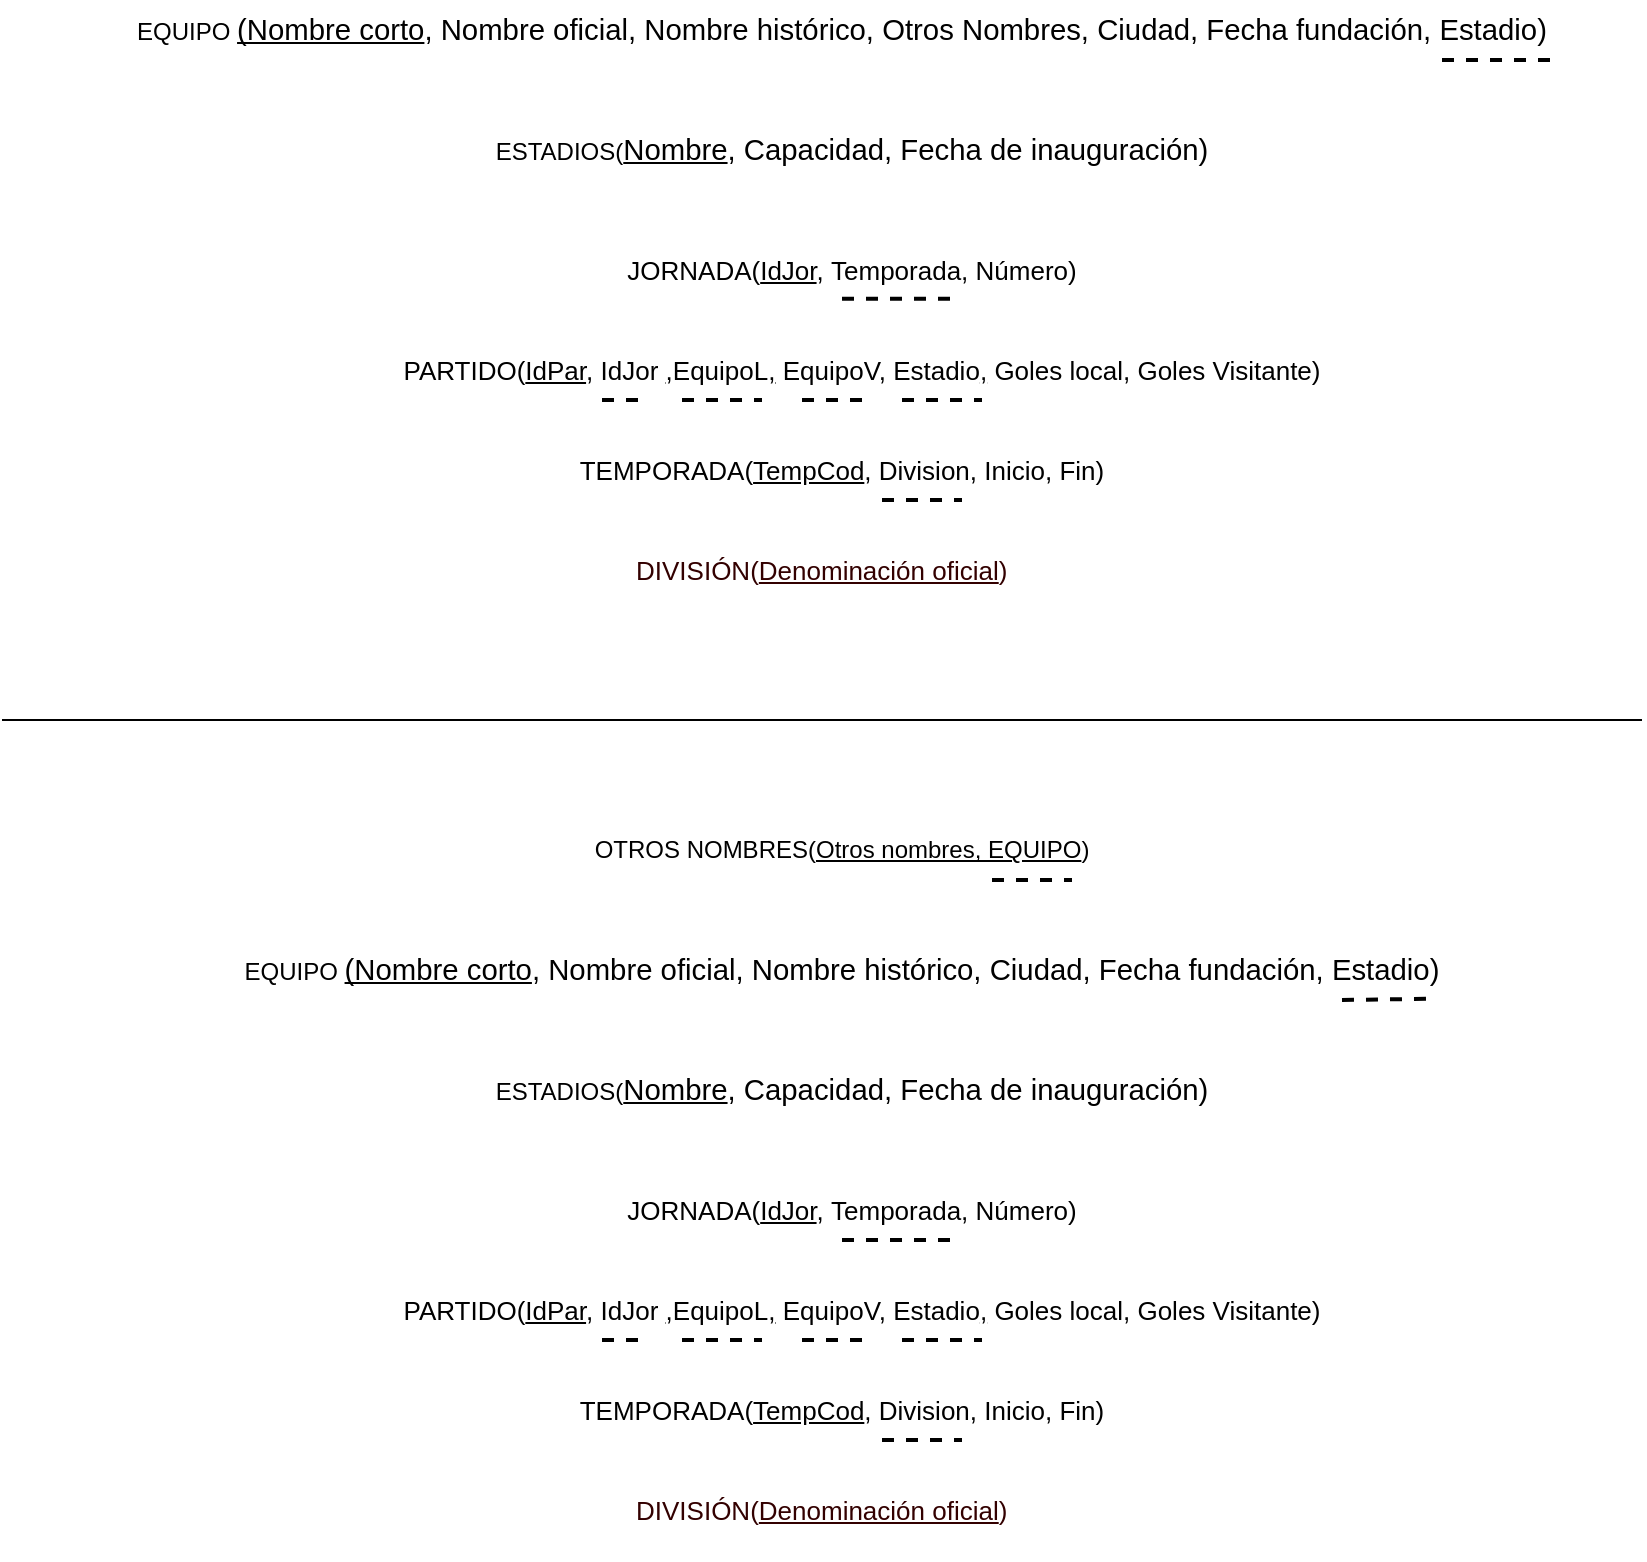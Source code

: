 <mxfile version="21.0.6" type="github">
  <diagram name="Página-1" id="zQrOjAx_i28fqeZbg2pH">
    <mxGraphModel dx="2210" dy="-1564" grid="1" gridSize="10" guides="1" tooltips="1" connect="1" arrows="1" fold="1" page="1" pageScale="1" pageWidth="827" pageHeight="1169" math="0" shadow="0">
      <root>
        <mxCell id="0" />
        <mxCell id="1" parent="0" />
        <mxCell id="1gikc7E1U_suuXp8IC54-1" value="EQUIPO &lt;span style=&quot;font-size: 11pt; font-family: Arial; color: rgb(0, 0, 0); background-color: transparent; font-weight: 400; font-style: normal; font-variant: normal; text-decoration: underline; text-decoration-skip-ink: none; vertical-align: baseline;&quot;&gt;(Nombre corto&lt;/span&gt;&lt;span style=&quot;font-size: 11pt; font-family: Arial; background-color: transparent; font-weight: 400; font-style: normal; font-variant-ligatures: normal; font-variant-numeric: normal; font-variant-caps: normal; font-variant-alternates: normal; font-variant-east-asian: normal; font-variant-position: normal; text-decoration: none; vertical-align: baseline;&quot;&gt;, Nombre oficial, Nombre histórico, Otros Nombres, Ciudad, Fecha fundación, &lt;font&gt;Estadio&lt;/font&gt;)&lt;/span&gt;" style="text;html=1;strokeColor=none;fillColor=none;align=center;verticalAlign=middle;whiteSpace=wrap;rounded=0;" vertex="1" parent="1">
          <mxGeometry x="-140" y="2610" width="740" height="30" as="geometry" />
        </mxCell>
        <mxCell id="1gikc7E1U_suuXp8IC54-3" value="&lt;p id=&quot;docs-internal-guid-b29137fc-7fff-e210-7a7c-c94be5e26367&quot; style=&quot;line-height: 1.38; margin-top: 0pt; margin-bottom: 0pt; font-size: 13px;&quot; dir=&quot;ltr&quot;&gt;&lt;font style=&quot;font-size: 13px;&quot;&gt;PARTIDO(&lt;u&gt;IdPar&lt;/u&gt;,&amp;nbsp;IdJor&amp;nbsp;&lt;u&gt;,&lt;/u&gt;EquipoL&lt;u&gt;,&lt;/u&gt; EquipoV&lt;/font&gt;&lt;font style=&quot;font-size: 13px;&quot;&gt;, &lt;/font&gt;&lt;font style=&quot;font-size: 13px;&quot;&gt;Estadio&lt;u&gt;,&lt;/u&gt; &lt;/font&gt;&lt;font style=&quot;font-size: 13px;&quot;&gt;Goles local, Goles Visitante)&lt;/font&gt;&lt;/p&gt;&lt;p id=&quot;docs-internal-guid-ae7be185-7fff-9508-fb25-8bbcf56c84a8&quot; style=&quot;line-height: 1.38; margin-top: 0pt; margin-bottom: 0pt; font-size: 13px;&quot; dir=&quot;ltr&quot;&gt;&lt;/p&gt;" style="text;html=1;strokeColor=none;fillColor=none;align=center;verticalAlign=middle;whiteSpace=wrap;rounded=0;" vertex="1" parent="1">
          <mxGeometry x="-130" y="2780" width="740" height="30" as="geometry" />
        </mxCell>
        <mxCell id="1gikc7E1U_suuXp8IC54-4" value="&lt;p id=&quot;docs-internal-guid-ae7be185-7fff-9508-fb25-8bbcf56c84a8&quot; style=&quot;line-height:1.38;margin-top:0pt;margin-bottom:0pt;&quot; dir=&quot;ltr&quot;&gt;ESTADIOS(&lt;span style=&quot;font-size: 11pt; font-family: Arial; color: rgb(0, 0, 0); background-color: transparent; font-weight: 400; font-style: normal; font-variant: normal; text-decoration: underline; text-decoration-skip-ink: none; vertical-align: baseline;&quot;&gt;Nombre&lt;/span&gt;&lt;span style=&quot;font-size: 11pt; font-family: Arial; color: rgb(0, 0, 0); background-color: transparent; font-weight: 400; font-style: normal; font-variant: normal; text-decoration: none; vertical-align: baseline;&quot;&gt;, Capacidad, Fecha de inauguración)&lt;/span&gt;&lt;/p&gt;" style="text;html=1;strokeColor=none;fillColor=none;align=center;verticalAlign=middle;whiteSpace=wrap;rounded=0;" vertex="1" parent="1">
          <mxGeometry x="-135" y="2670" width="740" height="30" as="geometry" />
        </mxCell>
        <mxCell id="1gikc7E1U_suuXp8IC54-5" value="&lt;p id=&quot;docs-internal-guid-d062ec6a-7fff-5ad4-b682-37d9f37c2bd6&quot; style=&quot;line-height: 1.38; margin-top: 0pt; margin-bottom: 0pt; font-size: 13px;&quot; dir=&quot;ltr&quot;&gt;JORNADA(&lt;u&gt;IdJor&lt;/u&gt;,&amp;nbsp;Temporada, Número)&lt;/p&gt;&lt;p id=&quot;docs-internal-guid-b29137fc-7fff-e210-7a7c-c94be5e26367&quot; style=&quot;line-height:1.38;margin-top:0pt;margin-bottom:0pt;&quot; dir=&quot;ltr&quot;&gt;&lt;/p&gt;&lt;p id=&quot;docs-internal-guid-ae7be185-7fff-9508-fb25-8bbcf56c84a8&quot; style=&quot;line-height:1.38;margin-top:0pt;margin-bottom:0pt;&quot; dir=&quot;ltr&quot;&gt;&lt;/p&gt;" style="text;html=1;strokeColor=none;fillColor=none;align=center;verticalAlign=middle;whiteSpace=wrap;rounded=0;" vertex="1" parent="1">
          <mxGeometry x="-135" y="2730" width="740" height="30" as="geometry" />
        </mxCell>
        <mxCell id="1gikc7E1U_suuXp8IC54-6" value="&lt;p id=&quot;docs-internal-guid-06d0baa3-7fff-bc2a-16c3-9cde62015013&quot; style=&quot;line-height: 1.38; margin-top: 0pt; margin-bottom: 0pt; font-size: 13px;&quot; dir=&quot;ltr&quot;&gt;TEMPORADA(&lt;u&gt;TempCod&lt;/u&gt;,&amp;nbsp;Division,&amp;nbsp;&lt;span style=&quot;font-family: Arial; background-color: transparent; font-style: normal; font-variant-ligatures: normal; font-variant-numeric: normal; font-variant-caps: normal; font-variant-alternates: normal; font-variant-east-asian: normal; font-variant-position: normal; text-decoration-skip-ink: none; vertical-align: baseline;&quot;&gt;Inicio&lt;/span&gt;&lt;span style=&quot;font-family: Arial; background-color: transparent; font-style: normal; font-variant-ligatures: normal; font-variant-numeric: normal; font-variant-caps: normal; font-variant-alternates: normal; font-variant-east-asian: normal; font-variant-position: normal; text-decoration: none; vertical-align: baseline;&quot;&gt;, Fin)&lt;/span&gt;&lt;/p&gt;&lt;p id=&quot;docs-internal-guid-d062ec6a-7fff-5ad4-b682-37d9f37c2bd6&quot; style=&quot;line-height:1.38;margin-top:0pt;margin-bottom:0pt;&quot; dir=&quot;ltr&quot;&gt;&lt;/p&gt;&lt;p id=&quot;docs-internal-guid-b29137fc-7fff-e210-7a7c-c94be5e26367&quot; style=&quot;line-height:1.38;margin-top:0pt;margin-bottom:0pt;&quot; dir=&quot;ltr&quot;&gt;&lt;/p&gt;&lt;p id=&quot;docs-internal-guid-ae7be185-7fff-9508-fb25-8bbcf56c84a8&quot; style=&quot;line-height:1.38;margin-top:0pt;margin-bottom:0pt;&quot; dir=&quot;ltr&quot;&gt;&lt;/p&gt;" style="text;html=1;strokeColor=none;fillColor=none;align=center;verticalAlign=middle;whiteSpace=wrap;rounded=0;" vertex="1" parent="1">
          <mxGeometry x="-140" y="2830" width="740" height="30" as="geometry" />
        </mxCell>
        <mxCell id="1gikc7E1U_suuXp8IC54-7" value="&lt;p id=&quot;docs-internal-guid-3562eadd-7fff-00f9-283a-577bf8721a5b&quot; style=&quot;line-height: 1.38; margin-top: 0pt; margin-bottom: 0pt; font-size: 13px;&quot; dir=&quot;ltr&quot;&gt;&lt;font style=&quot;font-size: 13px;&quot; color=&quot;#330000&quot;&gt;DIVISIÓN(&lt;u&gt;Denominación oficial&lt;/u&gt;)&lt;/font&gt;&lt;/p&gt;" style="text;whiteSpace=wrap;html=1;fontColor=#FF3333;" vertex="1" parent="1">
          <mxGeometry x="125" y="2880" width="220" height="40" as="geometry" />
        </mxCell>
        <mxCell id="1gikc7E1U_suuXp8IC54-9" value="EQUIPO &lt;span style=&quot;font-size: 11pt; font-family: Arial; background-color: transparent; font-weight: 400; font-style: normal; font-variant-ligatures: normal; font-variant-numeric: normal; font-variant-caps: normal; font-variant-alternates: normal; font-variant-east-asian: normal; font-variant-position: normal; text-decoration: underline; text-decoration-skip-ink: none; vertical-align: baseline;&quot;&gt;(Nombre corto&lt;/span&gt;&lt;span style=&quot;font-size: 11pt; font-family: Arial; background-color: transparent; font-weight: 400; font-style: normal; font-variant-ligatures: normal; font-variant-numeric: normal; font-variant-caps: normal; font-variant-alternates: normal; font-variant-east-asian: normal; font-variant-position: normal; text-decoration: none; vertical-align: baseline;&quot;&gt;, Nombre oficial, Nombre histórico, Ciudad, Fecha fundación, &lt;font&gt;Estadio&lt;/font&gt;)&lt;/span&gt;" style="text;html=1;strokeColor=none;fillColor=none;align=center;verticalAlign=middle;whiteSpace=wrap;rounded=0;" vertex="1" parent="1">
          <mxGeometry x="-140" y="3080" width="740" height="30" as="geometry" />
        </mxCell>
        <mxCell id="1gikc7E1U_suuXp8IC54-10" value="" style="endArrow=none;html=1;rounded=0;" edge="1" parent="1">
          <mxGeometry width="50" height="50" relative="1" as="geometry">
            <mxPoint x="-190" y="2970" as="sourcePoint" />
            <mxPoint x="630" y="2970" as="targetPoint" />
          </mxGeometry>
        </mxCell>
        <mxCell id="1gikc7E1U_suuXp8IC54-11" value="&lt;p id=&quot;docs-internal-guid-b29137fc-7fff-e210-7a7c-c94be5e26367&quot; style=&quot;line-height: 1.38; margin-top: 0pt; margin-bottom: 0pt; font-size: 13px;&quot; dir=&quot;ltr&quot;&gt;&lt;font style=&quot;font-size: 13px;&quot;&gt;PARTIDO(&lt;u&gt;IdPar&lt;/u&gt;,&amp;nbsp;IdJor&amp;nbsp;&lt;u&gt;,&lt;/u&gt;EquipoL&lt;u&gt;,&lt;/u&gt; EquipoV&lt;/font&gt;&lt;font style=&quot;font-size: 13px;&quot;&gt;, &lt;/font&gt;&lt;font style=&quot;font-size: 13px;&quot;&gt;Estadio&lt;u&gt;,&lt;/u&gt; &lt;/font&gt;&lt;font style=&quot;font-size: 13px;&quot;&gt;Goles local, Goles Visitante)&lt;/font&gt;&lt;/p&gt;&lt;p id=&quot;docs-internal-guid-ae7be185-7fff-9508-fb25-8bbcf56c84a8&quot; style=&quot;line-height: 1.38; margin-top: 0pt; margin-bottom: 0pt; font-size: 13px;&quot; dir=&quot;ltr&quot;&gt;&lt;/p&gt;" style="text;html=1;strokeColor=none;fillColor=none;align=center;verticalAlign=middle;whiteSpace=wrap;rounded=0;" vertex="1" parent="1">
          <mxGeometry x="-130" y="3250" width="740" height="30" as="geometry" />
        </mxCell>
        <mxCell id="1gikc7E1U_suuXp8IC54-12" value="&lt;p id=&quot;docs-internal-guid-ae7be185-7fff-9508-fb25-8bbcf56c84a8&quot; style=&quot;line-height:1.38;margin-top:0pt;margin-bottom:0pt;&quot; dir=&quot;ltr&quot;&gt;ESTADIOS(&lt;span style=&quot;font-size: 11pt; font-family: Arial; color: rgb(0, 0, 0); background-color: transparent; font-weight: 400; font-style: normal; font-variant: normal; text-decoration: underline; text-decoration-skip-ink: none; vertical-align: baseline;&quot;&gt;Nombre&lt;/span&gt;&lt;span style=&quot;font-size: 11pt; font-family: Arial; color: rgb(0, 0, 0); background-color: transparent; font-weight: 400; font-style: normal; font-variant: normal; text-decoration: none; vertical-align: baseline;&quot;&gt;, Capacidad, Fecha de inauguración)&lt;/span&gt;&lt;/p&gt;" style="text;html=1;strokeColor=none;fillColor=none;align=center;verticalAlign=middle;whiteSpace=wrap;rounded=0;" vertex="1" parent="1">
          <mxGeometry x="-135" y="3140" width="740" height="30" as="geometry" />
        </mxCell>
        <mxCell id="1gikc7E1U_suuXp8IC54-13" value="&lt;p id=&quot;docs-internal-guid-d062ec6a-7fff-5ad4-b682-37d9f37c2bd6&quot; style=&quot;line-height: 1.38; margin-top: 0pt; margin-bottom: 0pt; font-size: 13px;&quot; dir=&quot;ltr&quot;&gt;JORNADA(&lt;u&gt;IdJor&lt;/u&gt;,&amp;nbsp;Temporada, Número)&lt;/p&gt;&lt;p id=&quot;docs-internal-guid-b29137fc-7fff-e210-7a7c-c94be5e26367&quot; style=&quot;line-height:1.38;margin-top:0pt;margin-bottom:0pt;&quot; dir=&quot;ltr&quot;&gt;&lt;/p&gt;&lt;p id=&quot;docs-internal-guid-ae7be185-7fff-9508-fb25-8bbcf56c84a8&quot; style=&quot;line-height:1.38;margin-top:0pt;margin-bottom:0pt;&quot; dir=&quot;ltr&quot;&gt;&lt;/p&gt;" style="text;html=1;strokeColor=none;fillColor=none;align=center;verticalAlign=middle;whiteSpace=wrap;rounded=0;" vertex="1" parent="1">
          <mxGeometry x="-135" y="3200" width="740" height="30" as="geometry" />
        </mxCell>
        <mxCell id="1gikc7E1U_suuXp8IC54-14" value="&lt;p id=&quot;docs-internal-guid-06d0baa3-7fff-bc2a-16c3-9cde62015013&quot; style=&quot;line-height: 1.38; margin-top: 0pt; margin-bottom: 0pt; font-size: 13px;&quot; dir=&quot;ltr&quot;&gt;TEMPORADA(&lt;u&gt;TempCod&lt;/u&gt;,&amp;nbsp;Division,&amp;nbsp;&lt;span style=&quot;font-family: Arial; background-color: transparent; font-style: normal; font-variant-ligatures: normal; font-variant-numeric: normal; font-variant-caps: normal; font-variant-alternates: normal; font-variant-east-asian: normal; font-variant-position: normal; text-decoration-skip-ink: none; vertical-align: baseline;&quot;&gt;Inicio&lt;/span&gt;&lt;span style=&quot;font-family: Arial; background-color: transparent; font-style: normal; font-variant-ligatures: normal; font-variant-numeric: normal; font-variant-caps: normal; font-variant-alternates: normal; font-variant-east-asian: normal; font-variant-position: normal; text-decoration: none; vertical-align: baseline;&quot;&gt;, Fin)&lt;/span&gt;&lt;/p&gt;&lt;p id=&quot;docs-internal-guid-d062ec6a-7fff-5ad4-b682-37d9f37c2bd6&quot; style=&quot;line-height:1.38;margin-top:0pt;margin-bottom:0pt;&quot; dir=&quot;ltr&quot;&gt;&lt;/p&gt;&lt;p id=&quot;docs-internal-guid-b29137fc-7fff-e210-7a7c-c94be5e26367&quot; style=&quot;line-height:1.38;margin-top:0pt;margin-bottom:0pt;&quot; dir=&quot;ltr&quot;&gt;&lt;/p&gt;&lt;p id=&quot;docs-internal-guid-ae7be185-7fff-9508-fb25-8bbcf56c84a8&quot; style=&quot;line-height:1.38;margin-top:0pt;margin-bottom:0pt;&quot; dir=&quot;ltr&quot;&gt;&lt;/p&gt;" style="text;html=1;strokeColor=none;fillColor=none;align=center;verticalAlign=middle;whiteSpace=wrap;rounded=0;" vertex="1" parent="1">
          <mxGeometry x="-140" y="3300" width="740" height="30" as="geometry" />
        </mxCell>
        <mxCell id="1gikc7E1U_suuXp8IC54-15" value="&lt;p id=&quot;docs-internal-guid-3562eadd-7fff-00f9-283a-577bf8721a5b&quot; style=&quot;line-height: 1.38; margin-top: 0pt; margin-bottom: 0pt; font-size: 13px;&quot; dir=&quot;ltr&quot;&gt;&lt;font style=&quot;font-size: 13px;&quot; color=&quot;#330000&quot;&gt;DIVISIÓN(&lt;u&gt;Denominación oficial&lt;/u&gt;)&lt;/font&gt;&lt;/p&gt;" style="text;whiteSpace=wrap;html=1;fontColor=#FF3333;" vertex="1" parent="1">
          <mxGeometry x="125" y="3350" width="220" height="40" as="geometry" />
        </mxCell>
        <mxCell id="1gikc7E1U_suuXp8IC54-16" value="OTROS NOMBRES(&lt;u&gt;Otros nombres, EQUIPO&lt;/u&gt;)" style="text;html=1;strokeColor=none;fillColor=none;align=center;verticalAlign=middle;whiteSpace=wrap;rounded=0;" vertex="1" parent="1">
          <mxGeometry x="-140" y="3020" width="740" height="30" as="geometry" />
        </mxCell>
        <mxCell id="1gikc7E1U_suuXp8IC54-17" value="" style="endArrow=none;dashed=1;html=1;strokeWidth=2;rounded=0;" edge="1" parent="1">
          <mxGeometry width="50" height="50" relative="1" as="geometry">
            <mxPoint x="530" y="2640" as="sourcePoint" />
            <mxPoint x="590" y="2640" as="targetPoint" />
          </mxGeometry>
        </mxCell>
        <mxCell id="1gikc7E1U_suuXp8IC54-18" value="" style="endArrow=none;dashed=1;html=1;strokeWidth=2;rounded=0;" edge="1" parent="1">
          <mxGeometry width="50" height="50" relative="1" as="geometry">
            <mxPoint x="230" y="2759.33" as="sourcePoint" />
            <mxPoint x="290" y="2759.33" as="targetPoint" />
          </mxGeometry>
        </mxCell>
        <mxCell id="1gikc7E1U_suuXp8IC54-19" value="" style="endArrow=none;dashed=1;html=1;strokeWidth=2;rounded=0;" edge="1" parent="1">
          <mxGeometry width="50" height="50" relative="1" as="geometry">
            <mxPoint x="110" y="2810" as="sourcePoint" />
            <mxPoint x="130" y="2810" as="targetPoint" />
          </mxGeometry>
        </mxCell>
        <mxCell id="1gikc7E1U_suuXp8IC54-20" value="" style="endArrow=none;dashed=1;html=1;strokeWidth=2;rounded=0;" edge="1" parent="1">
          <mxGeometry width="50" height="50" relative="1" as="geometry">
            <mxPoint x="150" y="2810" as="sourcePoint" />
            <mxPoint x="190" y="2810" as="targetPoint" />
          </mxGeometry>
        </mxCell>
        <mxCell id="1gikc7E1U_suuXp8IC54-21" value="" style="endArrow=none;dashed=1;html=1;strokeWidth=2;rounded=0;" edge="1" parent="1">
          <mxGeometry width="50" height="50" relative="1" as="geometry">
            <mxPoint x="210" y="2810" as="sourcePoint" />
            <mxPoint x="240" y="2810" as="targetPoint" />
          </mxGeometry>
        </mxCell>
        <mxCell id="1gikc7E1U_suuXp8IC54-22" value="" style="endArrow=none;dashed=1;html=1;strokeWidth=2;rounded=0;" edge="1" parent="1">
          <mxGeometry width="50" height="50" relative="1" as="geometry">
            <mxPoint x="260" y="2810" as="sourcePoint" />
            <mxPoint x="300" y="2810" as="targetPoint" />
          </mxGeometry>
        </mxCell>
        <mxCell id="1gikc7E1U_suuXp8IC54-23" value="" style="endArrow=none;dashed=1;html=1;strokeWidth=2;rounded=0;" edge="1" parent="1">
          <mxGeometry width="50" height="50" relative="1" as="geometry">
            <mxPoint x="250" y="2860" as="sourcePoint" />
            <mxPoint x="290" y="2860" as="targetPoint" />
          </mxGeometry>
        </mxCell>
        <mxCell id="1gikc7E1U_suuXp8IC54-24" value="" style="endArrow=none;dashed=1;html=1;strokeWidth=2;rounded=0;" edge="1" parent="1">
          <mxGeometry width="50" height="50" relative="1" as="geometry">
            <mxPoint x="305" y="3050" as="sourcePoint" />
            <mxPoint x="345" y="3050" as="targetPoint" />
          </mxGeometry>
        </mxCell>
        <mxCell id="1gikc7E1U_suuXp8IC54-25" value="" style="endArrow=none;dashed=1;html=1;strokeWidth=2;rounded=0;entryX=0.901;entryY=0.978;entryDx=0;entryDy=0;entryPerimeter=0;" edge="1" parent="1" target="1gikc7E1U_suuXp8IC54-9">
          <mxGeometry width="50" height="50" relative="1" as="geometry">
            <mxPoint x="480" y="3110" as="sourcePoint" />
            <mxPoint x="520" y="3110" as="targetPoint" />
          </mxGeometry>
        </mxCell>
        <mxCell id="1gikc7E1U_suuXp8IC54-26" value="" style="endArrow=none;dashed=1;html=1;strokeWidth=2;rounded=0;" edge="1" parent="1">
          <mxGeometry width="50" height="50" relative="1" as="geometry">
            <mxPoint x="230" y="3230" as="sourcePoint" />
            <mxPoint x="290" y="3230" as="targetPoint" />
          </mxGeometry>
        </mxCell>
        <mxCell id="1gikc7E1U_suuXp8IC54-27" value="" style="endArrow=none;dashed=1;html=1;strokeWidth=2;rounded=0;" edge="1" parent="1">
          <mxGeometry width="50" height="50" relative="1" as="geometry">
            <mxPoint x="110" y="3280" as="sourcePoint" />
            <mxPoint x="130" y="3280" as="targetPoint" />
          </mxGeometry>
        </mxCell>
        <mxCell id="1gikc7E1U_suuXp8IC54-28" value="" style="endArrow=none;dashed=1;html=1;strokeWidth=2;rounded=0;" edge="1" parent="1">
          <mxGeometry width="50" height="50" relative="1" as="geometry">
            <mxPoint x="150" y="3280" as="sourcePoint" />
            <mxPoint x="190" y="3280" as="targetPoint" />
          </mxGeometry>
        </mxCell>
        <mxCell id="1gikc7E1U_suuXp8IC54-29" value="" style="endArrow=none;dashed=1;html=1;strokeWidth=2;rounded=0;" edge="1" parent="1">
          <mxGeometry width="50" height="50" relative="1" as="geometry">
            <mxPoint x="210" y="3280" as="sourcePoint" />
            <mxPoint x="240" y="3280" as="targetPoint" />
          </mxGeometry>
        </mxCell>
        <mxCell id="1gikc7E1U_suuXp8IC54-30" value="" style="endArrow=none;dashed=1;html=1;strokeWidth=2;rounded=0;" edge="1" parent="1">
          <mxGeometry width="50" height="50" relative="1" as="geometry">
            <mxPoint x="260" y="3280" as="sourcePoint" />
            <mxPoint x="300" y="3280" as="targetPoint" />
          </mxGeometry>
        </mxCell>
        <mxCell id="1gikc7E1U_suuXp8IC54-31" value="" style="endArrow=none;dashed=1;html=1;strokeWidth=2;rounded=0;" edge="1" parent="1">
          <mxGeometry width="50" height="50" relative="1" as="geometry">
            <mxPoint x="250" y="3330" as="sourcePoint" />
            <mxPoint x="290" y="3330" as="targetPoint" />
          </mxGeometry>
        </mxCell>
      </root>
    </mxGraphModel>
  </diagram>
</mxfile>
